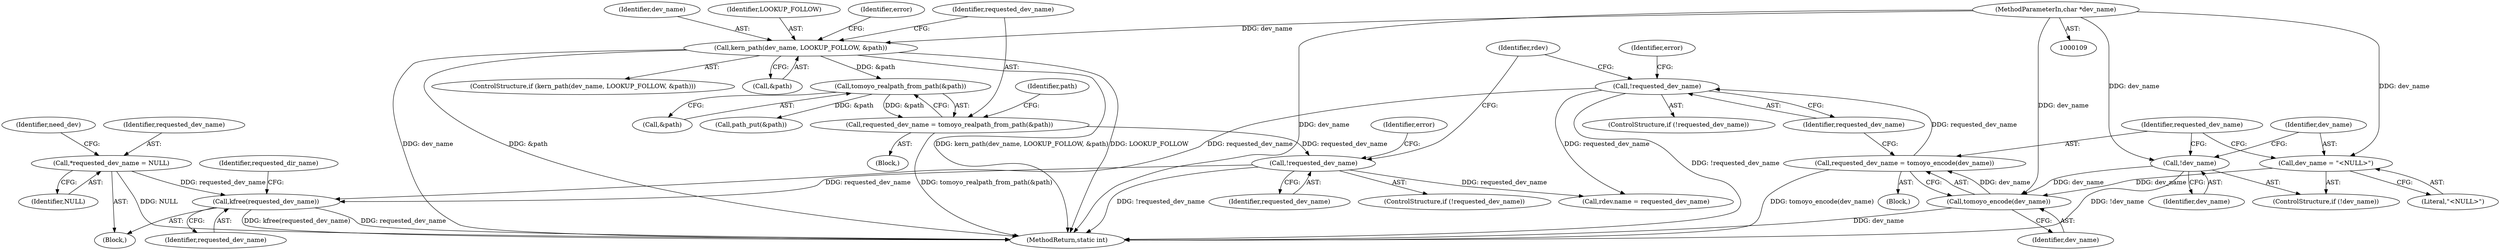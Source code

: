 digraph "1_linux_4e78c724d47e2342aa8fde61f6b8536f662f795f@API" {
"1000377" [label="(Call,kfree(requested_dev_name))"];
"1000274" [label="(Call,!requested_dev_name)"];
"1000265" [label="(Call,requested_dev_name = tomoyo_realpath_from_path(&path))"];
"1000267" [label="(Call,tomoyo_realpath_from_path(&path))"];
"1000254" [label="(Call,kern_path(dev_name, LOOKUP_FOLLOW, &path))"];
"1000111" [label="(MethodParameterIn,char *dev_name)"];
"1000295" [label="(Call,!requested_dev_name)"];
"1000290" [label="(Call,requested_dev_name = tomoyo_encode(dev_name))"];
"1000292" [label="(Call,tomoyo_encode(dev_name))"];
"1000285" [label="(Call,!dev_name)"];
"1000287" [label="(Call,dev_name = \"<NULL>\")"];
"1000130" [label="(Call,*requested_dev_name = NULL)"];
"1000288" [label="(Identifier,dev_name)"];
"1000261" [label="(Identifier,error)"];
"1000389" [label="(MethodReturn,static int)"];
"1000265" [label="(Call,requested_dev_name = tomoyo_realpath_from_path(&path))"];
"1000252" [label="(Block,)"];
"1000283" [label="(Block,)"];
"1000305" [label="(Identifier,rdev)"];
"1000289" [label="(Literal,\"<NULL>\")"];
"1000253" [label="(ControlStructure,if (kern_path(dev_name, LOOKUP_FOLLOW, &path)))"];
"1000273" [label="(ControlStructure,if (!requested_dev_name))"];
"1000303" [label="(Call,rdev.name = requested_dev_name)"];
"1000268" [label="(Call,&path)"];
"1000291" [label="(Identifier,requested_dev_name)"];
"1000295" [label="(Call,!requested_dev_name)"];
"1000287" [label="(Call,dev_name = \"<NULL>\")"];
"1000294" [label="(ControlStructure,if (!requested_dev_name))"];
"1000254" [label="(Call,kern_path(dev_name, LOOKUP_FOLLOW, &path))"];
"1000380" [label="(Identifier,requested_dir_name)"];
"1000296" [label="(Identifier,requested_dev_name)"];
"1000292" [label="(Call,tomoyo_encode(dev_name))"];
"1000266" [label="(Identifier,requested_dev_name)"];
"1000270" [label="(Call,path_put(&path))"];
"1000275" [label="(Identifier,requested_dev_name)"];
"1000272" [label="(Identifier,path)"];
"1000257" [label="(Call,&path)"];
"1000284" [label="(ControlStructure,if (!dev_name))"];
"1000255" [label="(Identifier,dev_name)"];
"1000115" [label="(Block,)"];
"1000377" [label="(Call,kfree(requested_dev_name))"];
"1000131" [label="(Identifier,requested_dev_name)"];
"1000286" [label="(Identifier,dev_name)"];
"1000132" [label="(Identifier,NULL)"];
"1000293" [label="(Identifier,dev_name)"];
"1000378" [label="(Identifier,requested_dev_name)"];
"1000278" [label="(Identifier,error)"];
"1000267" [label="(Call,tomoyo_realpath_from_path(&path))"];
"1000138" [label="(Identifier,need_dev)"];
"1000299" [label="(Identifier,error)"];
"1000256" [label="(Identifier,LOOKUP_FOLLOW)"];
"1000111" [label="(MethodParameterIn,char *dev_name)"];
"1000285" [label="(Call,!dev_name)"];
"1000290" [label="(Call,requested_dev_name = tomoyo_encode(dev_name))"];
"1000274" [label="(Call,!requested_dev_name)"];
"1000130" [label="(Call,*requested_dev_name = NULL)"];
"1000377" -> "1000115"  [label="AST: "];
"1000377" -> "1000378"  [label="CFG: "];
"1000378" -> "1000377"  [label="AST: "];
"1000380" -> "1000377"  [label="CFG: "];
"1000377" -> "1000389"  [label="DDG: kfree(requested_dev_name)"];
"1000377" -> "1000389"  [label="DDG: requested_dev_name"];
"1000274" -> "1000377"  [label="DDG: requested_dev_name"];
"1000295" -> "1000377"  [label="DDG: requested_dev_name"];
"1000130" -> "1000377"  [label="DDG: requested_dev_name"];
"1000274" -> "1000273"  [label="AST: "];
"1000274" -> "1000275"  [label="CFG: "];
"1000275" -> "1000274"  [label="AST: "];
"1000278" -> "1000274"  [label="CFG: "];
"1000305" -> "1000274"  [label="CFG: "];
"1000274" -> "1000389"  [label="DDG: !requested_dev_name"];
"1000265" -> "1000274"  [label="DDG: requested_dev_name"];
"1000274" -> "1000303"  [label="DDG: requested_dev_name"];
"1000265" -> "1000252"  [label="AST: "];
"1000265" -> "1000267"  [label="CFG: "];
"1000266" -> "1000265"  [label="AST: "];
"1000267" -> "1000265"  [label="AST: "];
"1000272" -> "1000265"  [label="CFG: "];
"1000265" -> "1000389"  [label="DDG: tomoyo_realpath_from_path(&path)"];
"1000267" -> "1000265"  [label="DDG: &path"];
"1000267" -> "1000268"  [label="CFG: "];
"1000268" -> "1000267"  [label="AST: "];
"1000254" -> "1000267"  [label="DDG: &path"];
"1000267" -> "1000270"  [label="DDG: &path"];
"1000254" -> "1000253"  [label="AST: "];
"1000254" -> "1000257"  [label="CFG: "];
"1000255" -> "1000254"  [label="AST: "];
"1000256" -> "1000254"  [label="AST: "];
"1000257" -> "1000254"  [label="AST: "];
"1000261" -> "1000254"  [label="CFG: "];
"1000266" -> "1000254"  [label="CFG: "];
"1000254" -> "1000389"  [label="DDG: dev_name"];
"1000254" -> "1000389"  [label="DDG: kern_path(dev_name, LOOKUP_FOLLOW, &path)"];
"1000254" -> "1000389"  [label="DDG: &path"];
"1000254" -> "1000389"  [label="DDG: LOOKUP_FOLLOW"];
"1000111" -> "1000254"  [label="DDG: dev_name"];
"1000111" -> "1000109"  [label="AST: "];
"1000111" -> "1000389"  [label="DDG: dev_name"];
"1000111" -> "1000285"  [label="DDG: dev_name"];
"1000111" -> "1000287"  [label="DDG: dev_name"];
"1000111" -> "1000292"  [label="DDG: dev_name"];
"1000295" -> "1000294"  [label="AST: "];
"1000295" -> "1000296"  [label="CFG: "];
"1000296" -> "1000295"  [label="AST: "];
"1000299" -> "1000295"  [label="CFG: "];
"1000305" -> "1000295"  [label="CFG: "];
"1000295" -> "1000389"  [label="DDG: !requested_dev_name"];
"1000290" -> "1000295"  [label="DDG: requested_dev_name"];
"1000295" -> "1000303"  [label="DDG: requested_dev_name"];
"1000290" -> "1000283"  [label="AST: "];
"1000290" -> "1000292"  [label="CFG: "];
"1000291" -> "1000290"  [label="AST: "];
"1000292" -> "1000290"  [label="AST: "];
"1000296" -> "1000290"  [label="CFG: "];
"1000290" -> "1000389"  [label="DDG: tomoyo_encode(dev_name)"];
"1000292" -> "1000290"  [label="DDG: dev_name"];
"1000292" -> "1000293"  [label="CFG: "];
"1000293" -> "1000292"  [label="AST: "];
"1000292" -> "1000389"  [label="DDG: dev_name"];
"1000285" -> "1000292"  [label="DDG: dev_name"];
"1000287" -> "1000292"  [label="DDG: dev_name"];
"1000285" -> "1000284"  [label="AST: "];
"1000285" -> "1000286"  [label="CFG: "];
"1000286" -> "1000285"  [label="AST: "];
"1000288" -> "1000285"  [label="CFG: "];
"1000291" -> "1000285"  [label="CFG: "];
"1000285" -> "1000389"  [label="DDG: !dev_name"];
"1000287" -> "1000284"  [label="AST: "];
"1000287" -> "1000289"  [label="CFG: "];
"1000288" -> "1000287"  [label="AST: "];
"1000289" -> "1000287"  [label="AST: "];
"1000291" -> "1000287"  [label="CFG: "];
"1000130" -> "1000115"  [label="AST: "];
"1000130" -> "1000132"  [label="CFG: "];
"1000131" -> "1000130"  [label="AST: "];
"1000132" -> "1000130"  [label="AST: "];
"1000138" -> "1000130"  [label="CFG: "];
"1000130" -> "1000389"  [label="DDG: NULL"];
}
